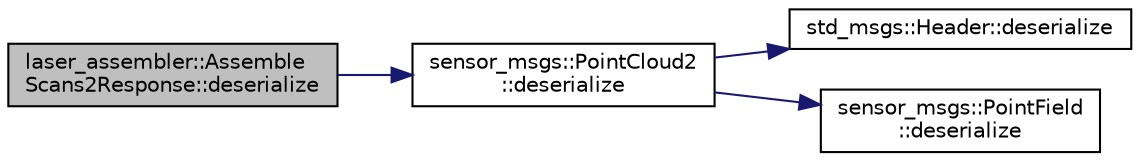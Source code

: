 digraph "laser_assembler::AssembleScans2Response::deserialize"
{
  edge [fontname="Helvetica",fontsize="10",labelfontname="Helvetica",labelfontsize="10"];
  node [fontname="Helvetica",fontsize="10",shape=record];
  rankdir="LR";
  Node1 [label="laser_assembler::Assemble\lScans2Response::deserialize",height=0.2,width=0.4,color="black", fillcolor="grey75", style="filled" fontcolor="black"];
  Node1 -> Node2 [color="midnightblue",fontsize="10",style="solid",fontname="Helvetica"];
  Node2 [label="sensor_msgs::PointCloud2\l::deserialize",height=0.2,width=0.4,color="black", fillcolor="white", style="filled",URL="$classsensor__msgs_1_1_point_cloud2.html#a78b844004a074c71de508f95bdfc00e9"];
  Node2 -> Node3 [color="midnightblue",fontsize="10",style="solid",fontname="Helvetica"];
  Node3 [label="std_msgs::Header::deserialize",height=0.2,width=0.4,color="black", fillcolor="white", style="filled",URL="$classstd__msgs_1_1_header.html#a077354cf11d752b6f4fc7c437ec29ac2"];
  Node2 -> Node4 [color="midnightblue",fontsize="10",style="solid",fontname="Helvetica"];
  Node4 [label="sensor_msgs::PointField\l::deserialize",height=0.2,width=0.4,color="black", fillcolor="white", style="filled",URL="$classsensor__msgs_1_1_point_field.html#a3974596828ad2b8d9d6b66abf26a7eba"];
}

